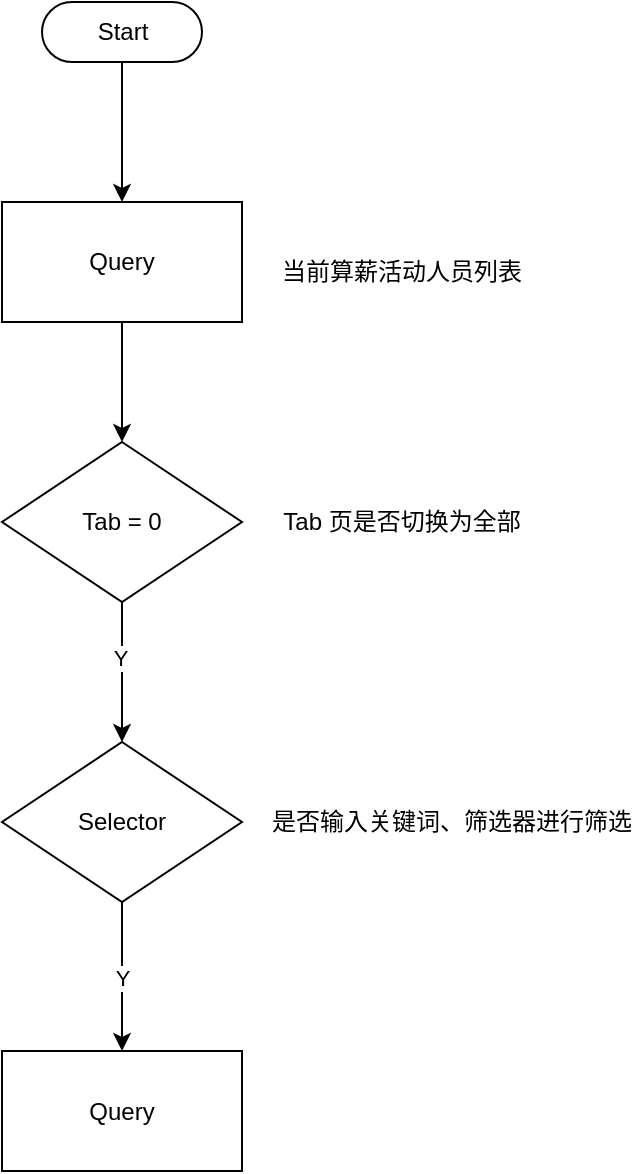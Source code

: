 <mxfile version="15.9.1" type="github">
  <diagram id="s-vdipbRV10AutQqlhQl" name="Page-1">
    <mxGraphModel dx="946" dy="614" grid="1" gridSize="10" guides="1" tooltips="1" connect="1" arrows="1" fold="1" page="1" pageScale="1" pageWidth="827" pageHeight="1169" math="0" shadow="0">
      <root>
        <mxCell id="0" />
        <mxCell id="1" parent="0" />
        <mxCell id="gTkDmRqyJTE2ca7jixcS-4" value="" style="edgeStyle=orthogonalEdgeStyle;rounded=0;orthogonalLoop=1;jettySize=auto;html=1;" edge="1" parent="1" source="gTkDmRqyJTE2ca7jixcS-1" target="gTkDmRqyJTE2ca7jixcS-2">
          <mxGeometry relative="1" as="geometry" />
        </mxCell>
        <mxCell id="gTkDmRqyJTE2ca7jixcS-1" value="Start" style="html=1;dashed=0;whitespace=wrap;shape=mxgraph.dfd.start" vertex="1" parent="1">
          <mxGeometry x="380" y="60" width="80" height="30" as="geometry" />
        </mxCell>
        <mxCell id="gTkDmRqyJTE2ca7jixcS-6" value="" style="edgeStyle=orthogonalEdgeStyle;rounded=0;orthogonalLoop=1;jettySize=auto;html=1;" edge="1" parent="1" source="gTkDmRqyJTE2ca7jixcS-2" target="gTkDmRqyJTE2ca7jixcS-5">
          <mxGeometry relative="1" as="geometry" />
        </mxCell>
        <mxCell id="gTkDmRqyJTE2ca7jixcS-2" value="Query" style="rounded=0;whiteSpace=wrap;html=1;" vertex="1" parent="1">
          <mxGeometry x="360" y="160" width="120" height="60" as="geometry" />
        </mxCell>
        <mxCell id="gTkDmRqyJTE2ca7jixcS-3" value="当前算薪活动人员列表" style="text;html=1;strokeColor=none;fillColor=none;align=center;verticalAlign=middle;whiteSpace=wrap;rounded=0;" vertex="1" parent="1">
          <mxGeometry x="490" y="180" width="140" height="30" as="geometry" />
        </mxCell>
        <mxCell id="gTkDmRqyJTE2ca7jixcS-10" style="edgeStyle=orthogonalEdgeStyle;rounded=0;orthogonalLoop=1;jettySize=auto;html=1;entryX=0.5;entryY=0;entryDx=0;entryDy=0;" edge="1" parent="1" source="gTkDmRqyJTE2ca7jixcS-5" target="gTkDmRqyJTE2ca7jixcS-13">
          <mxGeometry relative="1" as="geometry">
            <mxPoint x="420" y="500" as="targetPoint" />
          </mxGeometry>
        </mxCell>
        <mxCell id="gTkDmRqyJTE2ca7jixcS-11" value="Y" style="edgeLabel;html=1;align=center;verticalAlign=middle;resizable=0;points=[];" vertex="1" connectable="0" parent="gTkDmRqyJTE2ca7jixcS-10">
          <mxGeometry x="-0.199" y="-1" relative="1" as="geometry">
            <mxPoint as="offset" />
          </mxGeometry>
        </mxCell>
        <mxCell id="gTkDmRqyJTE2ca7jixcS-5" value="Tab = 0" style="rhombus;whiteSpace=wrap;html=1;" vertex="1" parent="1">
          <mxGeometry x="360" y="280" width="120" height="80" as="geometry" />
        </mxCell>
        <mxCell id="gTkDmRqyJTE2ca7jixcS-8" value="Tab 页是否切换为全部" style="text;html=1;strokeColor=none;fillColor=none;align=center;verticalAlign=middle;whiteSpace=wrap;rounded=0;" vertex="1" parent="1">
          <mxGeometry x="490" y="305" width="140" height="30" as="geometry" />
        </mxCell>
        <mxCell id="gTkDmRqyJTE2ca7jixcS-12" value="是否输入关键词、筛选器进行筛选" style="text;html=1;strokeColor=none;fillColor=none;align=center;verticalAlign=middle;whiteSpace=wrap;rounded=0;" vertex="1" parent="1">
          <mxGeometry x="490" y="455" width="190" height="30" as="geometry" />
        </mxCell>
        <mxCell id="gTkDmRqyJTE2ca7jixcS-16" value="Y" style="edgeStyle=orthogonalEdgeStyle;rounded=0;orthogonalLoop=1;jettySize=auto;html=1;entryX=0.5;entryY=0;entryDx=0;entryDy=0;" edge="1" parent="1" source="gTkDmRqyJTE2ca7jixcS-13" target="gTkDmRqyJTE2ca7jixcS-15">
          <mxGeometry relative="1" as="geometry" />
        </mxCell>
        <mxCell id="gTkDmRqyJTE2ca7jixcS-13" value="Selector" style="rhombus;whiteSpace=wrap;html=1;" vertex="1" parent="1">
          <mxGeometry x="360" y="430" width="120" height="80" as="geometry" />
        </mxCell>
        <mxCell id="gTkDmRqyJTE2ca7jixcS-15" value="Query" style="rounded=0;whiteSpace=wrap;html=1;" vertex="1" parent="1">
          <mxGeometry x="360" y="584.5" width="120" height="60" as="geometry" />
        </mxCell>
      </root>
    </mxGraphModel>
  </diagram>
</mxfile>

